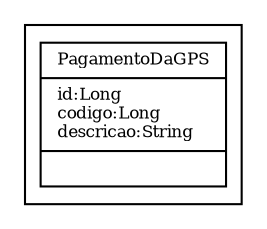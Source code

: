 digraph G{
fontname = "Times-Roman"
fontsize = 8

node [
        fontname = "Times-Roman"
        fontsize = 8
        shape = "record"
]

edge [
        fontname = "Times-Roman"
        fontsize = 8
]

subgraph clusterCODIGOS_DE_PAGAMENTO_DO_GPS
{
PagamentoDaGPS [label = "{PagamentoDaGPS|id:Long\lcodigo:Long\ldescricao:String\l|\l}"]
}
}
